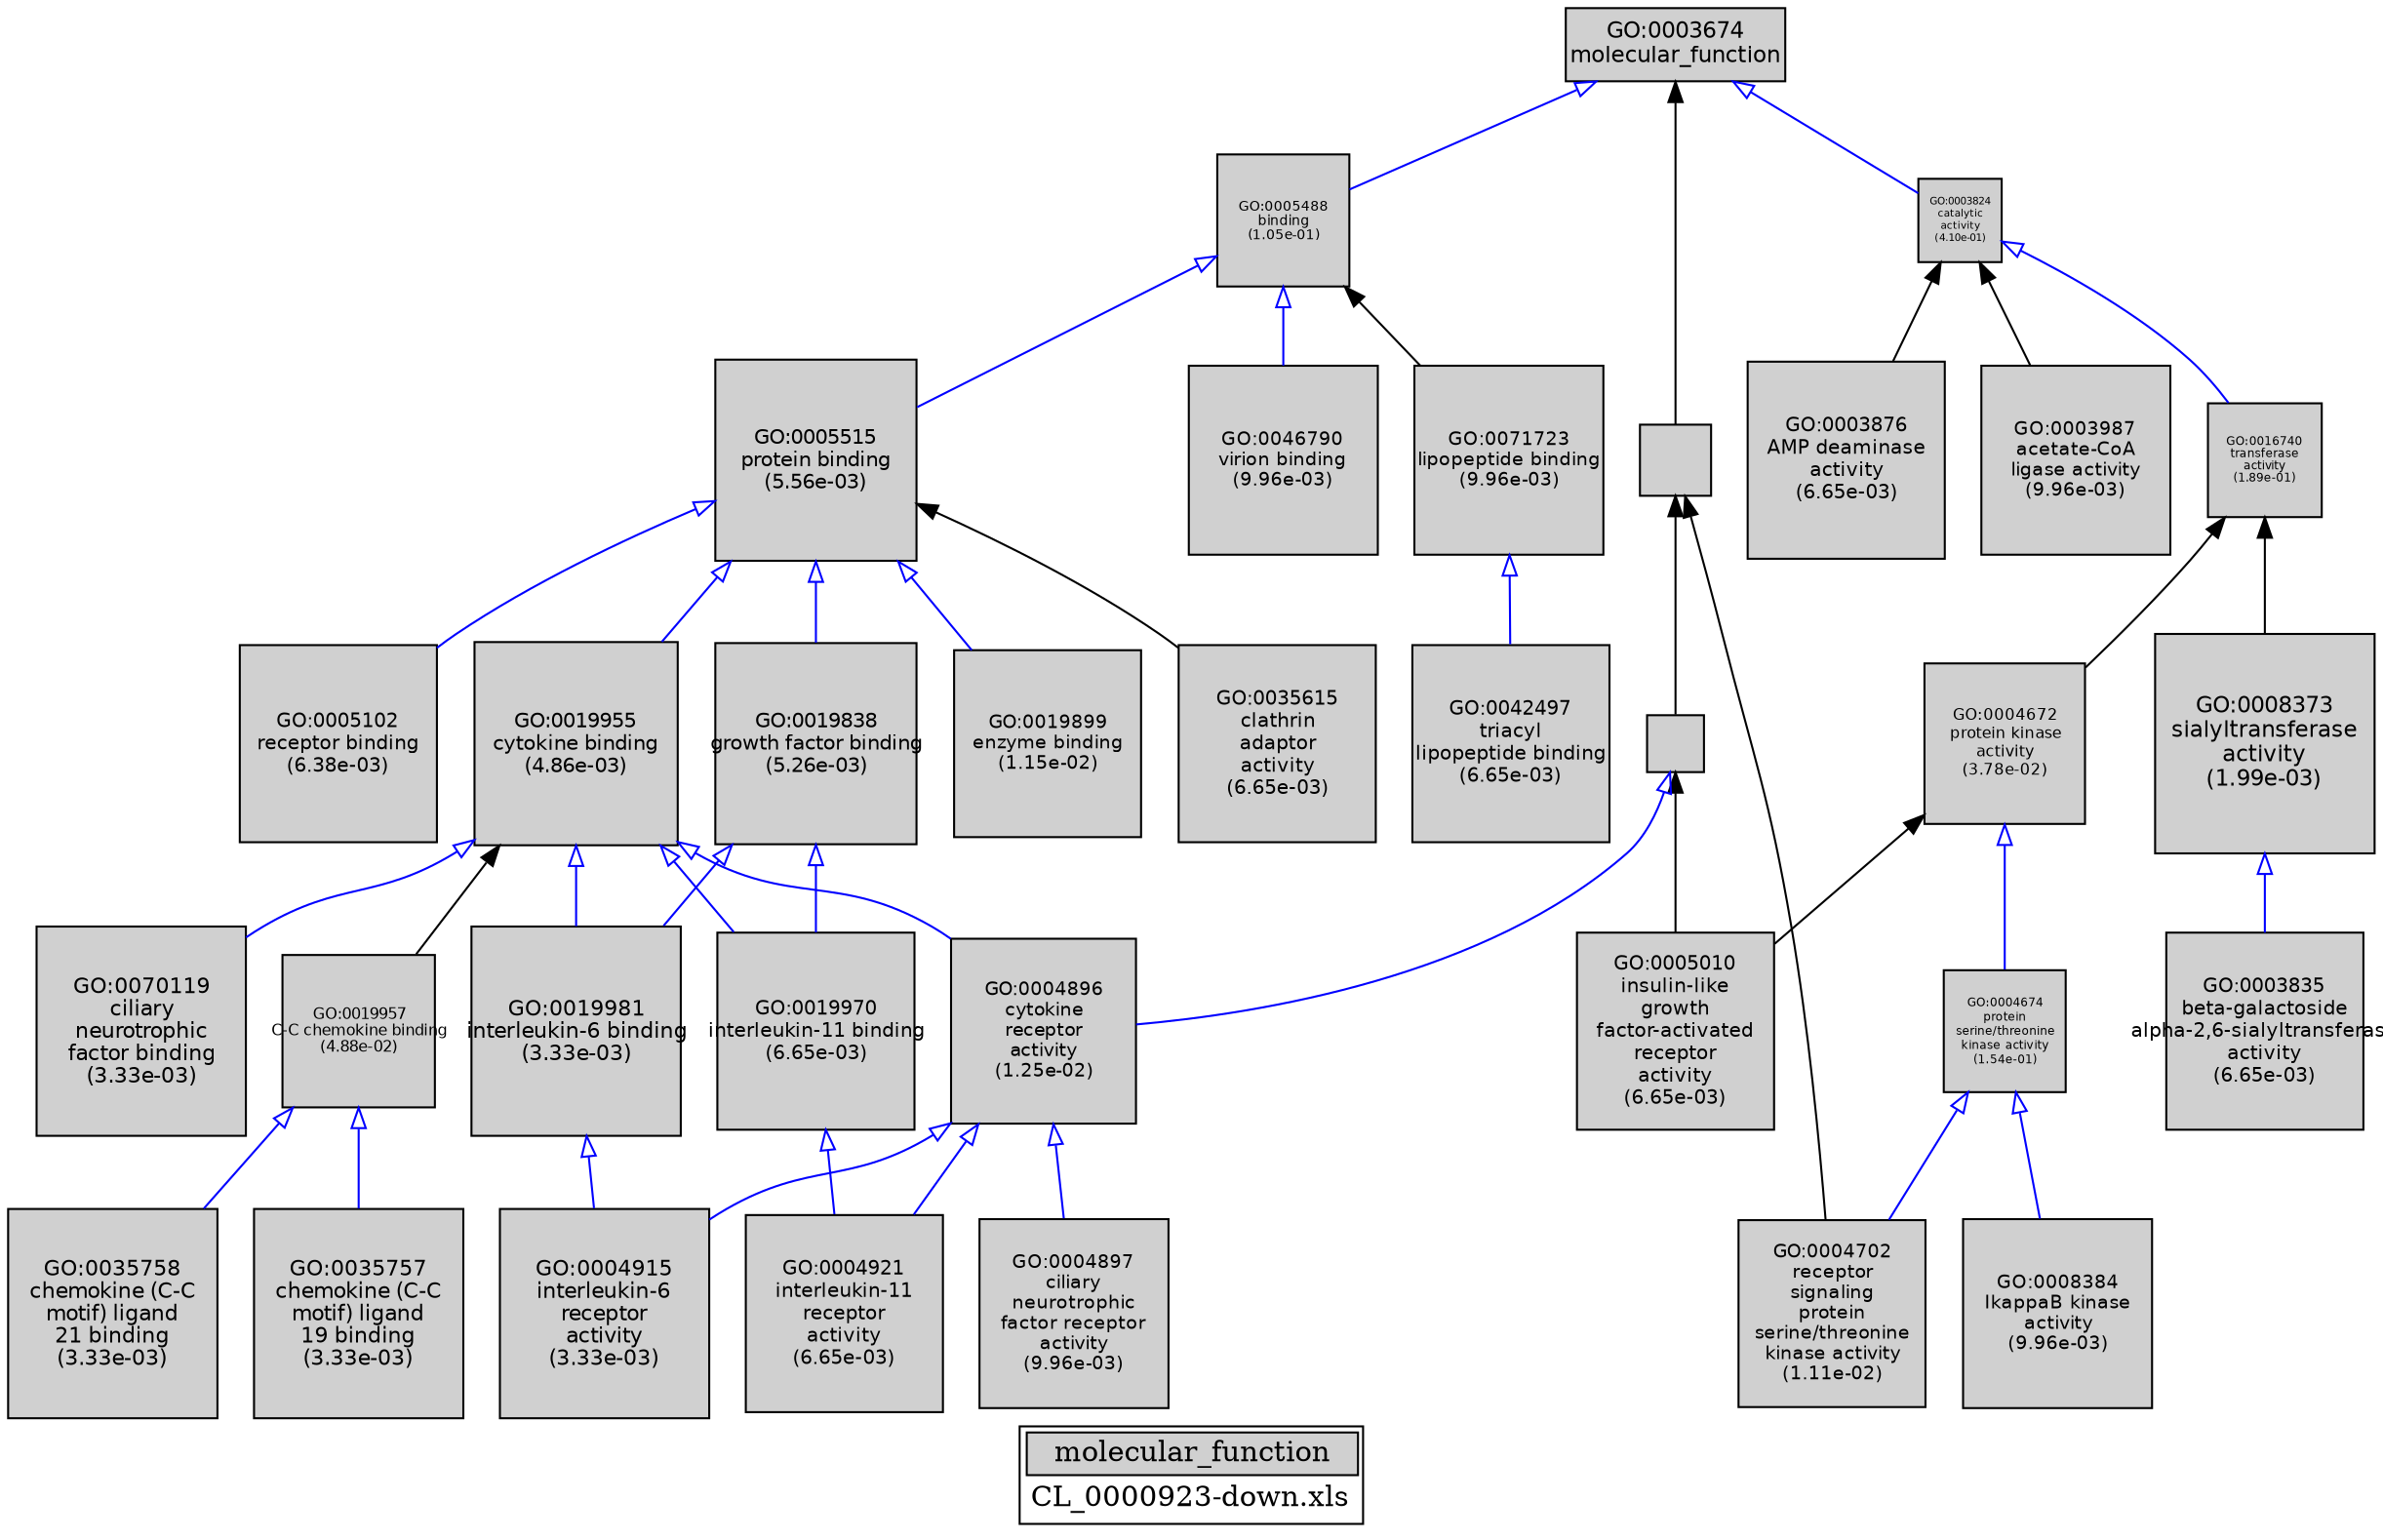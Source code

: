 digraph "molecular_function" {
graph [ bgcolor = "#FFFFFF", label = <<TABLE COLOR="black" BGCOLOR="white"><TR><TD COLSPAN="2" BGCOLOR="#D0D0D0"><FONT COLOR="black">molecular_function</FONT></TD></TR><TR><TD BORDER="0">CL_0000923-down.xls</TD></TR></TABLE>> ];
node [ fontname = "Helvetica" ];

subgraph "nodes" {

node [ style = "filled", fixedsize = "true", width = 1, shape = "box", fontsize = 9, fillcolor = "#D0D0D0", fontcolor = "black", color = "black" ];

"GO:0005515" [ URL = "#GO:0005515", label = <<TABLE BORDER="0"><TR><TD>GO:0005515<BR/>protein binding<BR/>(5.56e-03)</TD></TR></TABLE>>, width = 1.3710044559, shape = "box", fontsize = 9.87123208248, height = 1.3710044559 ];
"GO:0004702" [ URL = "#GO:0004702", label = <<TABLE BORDER="0"><TR><TD>GO:0004702<BR/>receptor<BR/>signaling<BR/>protein<BR/>serine/threonine<BR/>kinase activity<BR/>(1.11e-02)</TD></TR></TABLE>>, width = 1.2767252516, shape = "box", fontsize = 9.19242181149, height = 1.2767252516 ];
"GO:0005010" [ URL = "#GO:0005010", label = <<TABLE BORDER="0"><TR><TD>GO:0005010<BR/>insulin-like<BR/>growth<BR/>factor-activated<BR/>receptor<BR/>activity<BR/>(6.65e-03)</TD></TR></TABLE>>, width = 1.34722901112, shape = "box", fontsize = 9.70004888009, height = 1.34722901112 ];
"GO:0003876" [ URL = "#GO:0003876", label = <<TABLE BORDER="0"><TR><TD>GO:0003876<BR/>AMP deaminase<BR/>activity<BR/>(6.65e-03)</TD></TR></TABLE>>, width = 1.34722901112, shape = "box", fontsize = 9.70004888009, height = 1.34722901112 ];
"GO:0004897" [ URL = "#GO:0004897", label = <<TABLE BORDER="0"><TR><TD>GO:0004897<BR/>ciliary<BR/>neurotrophic<BR/>factor receptor<BR/>activity<BR/>(9.96e-03)</TD></TR></TABLE>>, width = 1.29213950167, shape = "box", fontsize = 9.30340441201, height = 1.29213950167 ];
"GO:0035757" [ URL = "#GO:0035757", label = <<TABLE BORDER="0"><TR><TD>GO:0035757<BR/>chemokine (C-C<BR/>motif) ligand<BR/>19 binding<BR/>(3.33e-03)</TD></TR></TABLE>>, width = 1.43666561626, shape = "box", fontsize = 10.3439924371, height = 1.43666561626 ];
"GO:0035758" [ URL = "#GO:0035758", label = <<TABLE BORDER="0"><TR><TD>GO:0035758<BR/>chemokine (C-C<BR/>motif) ligand<BR/>21 binding<BR/>(3.33e-03)</TD></TR></TABLE>>, width = 1.43666561626, shape = "box", fontsize = 10.3439924371, height = 1.43666561626 ];
"GO:0004674" [ URL = "#GO:0004674", label = <<TABLE BORDER="0"><TR><TD>GO:0004674<BR/>protein<BR/>serine/threonine<BR/>kinase activity<BR/>(1.54e-01)</TD></TR></TABLE>>, width = 0.826549898874, shape = "box", fontsize = 5.95115927189, height = 0.826549898874 ];
"GO:0019955" [ URL = "#GO:0019955", label = <<TABLE BORDER="0"><TR><TD>GO:0019955<BR/>cytokine binding<BR/>(4.86e-03)</TD></TR></TABLE>>, width = 1.3884979047, shape = "box", fontsize = 9.99718491381, height = 1.3884979047 ];
"GO:0019838" [ URL = "#GO:0019838", label = <<TABLE BORDER="0"><TR><TD>GO:0019838<BR/>growth factor binding<BR/>(5.26e-03)</TD></TR></TABLE>>, width = 1.37808623482, shape = "box", fontsize = 9.92222089071, height = 1.37808623482 ];
"GO:0003987" [ URL = "#GO:0003987", label = <<TABLE BORDER="0"><TR><TD>GO:0003987<BR/>acetate-CoA<BR/>ligase activity<BR/>(9.96e-03)</TD></TR></TABLE>>, width = 1.29213950167, shape = "box", fontsize = 9.30340441201, height = 1.29213950167 ];
"GO:0016740" [ URL = "#GO:0016740", label = <<TABLE BORDER="0"><TR><TD>GO:0016740<BR/>transferase<BR/>activity<BR/>(1.89e-01)</TD></TR></TABLE>>, width = 0.781342846988, shape = "box", fontsize = 5.62566849831, height = 0.781342846988 ];
"GO:0019957" [ URL = "#GO:0019957", label = <<TABLE BORDER="0"><TR><TD>GO:0019957<BR/>C-C chemokine binding<BR/>(4.88e-02)</TD></TR></TABLE>>, width = 1.04745802967, shape = "box", fontsize = 7.54169781362, height = 1.04745802967 ];
"GO:0019981" [ URL = "#GO:0019981", label = <<TABLE BORDER="0"><TR><TD>GO:0019981<BR/>interleukin-6 binding<BR/>(3.33e-03)</TD></TR></TABLE>>, width = 1.43666561626, shape = "box", fontsize = 10.3439924371, height = 1.43666561626 ];
"GO:0003835" [ URL = "#GO:0003835", label = <<TABLE BORDER="0"><TR><TD>GO:0003835<BR/>beta-galactoside<BR/>alpha-2,6-sialyltransferase<BR/>activity<BR/>(6.65e-03)</TD></TR></TABLE>>, width = 1.34722901112, shape = "box", fontsize = 9.70004888009, height = 1.34722901112 ];
"GO:0046790" [ URL = "#GO:0046790", label = <<TABLE BORDER="0"><TR><TD>GO:0046790<BR/>virion binding<BR/>(9.96e-03)</TD></TR></TABLE>>, width = 1.29213950167, shape = "box", fontsize = 9.30340441201, height = 1.29213950167 ];
"GO:0005488" [ URL = "#GO:0005488", label = <<TABLE BORDER="0"><TR><TD>GO:0005488<BR/>binding<BR/>(1.05e-01)</TD></TR></TABLE>>, width = 0.906479775249, shape = "box", fontsize = 6.52665438179, height = 0.906479775249 ];
"GO:0004921" [ URL = "#GO:0004921", label = <<TABLE BORDER="0"><TR><TD>GO:0004921<BR/>interleukin-11<BR/>receptor<BR/>activity<BR/>(6.65e-03)</TD></TR></TABLE>>, width = 1.34722901112, shape = "box", fontsize = 9.70004888009, height = 1.34722901112 ];
"GO:0004672" [ URL = "#GO:0004672", label = <<TABLE BORDER="0"><TR><TD>GO:0004672<BR/>protein kinase<BR/>activity<BR/>(3.78e-02)</TD></TR></TABLE>>, width = 1.09058000656, shape = "box", fontsize = 7.8521760472, height = 1.09058000656 ];
"GO:0019899" [ URL = "#GO:0019899", label = <<TABLE BORDER="0"><TR><TD>GO:0019899<BR/>enzyme binding<BR/>(1.15e-02)</TD></TR></TABLE>>, width = 1.27245881107, shape = "box", fontsize = 9.1617034397, height = 1.27245881107 ];
"GO:0003674" [ URL = "#GO:0003674", label = <<TABLE BORDER="0"><TR><TD>GO:0003674<BR/>molecular_function</TD></TR></TABLE>>, width = 1.5, shape = "box", fontsize = 10.8 ];
"GO:0004871" [ URL = "#GO:0004871", label = "", width = 0.482800112773, shape = "box", height = 0.482800112773 ];
"GO:0004888" [ URL = "#GO:0004888", label = "", width = 0.382732710693, shape = "box", height = 0.382732710693 ];
"GO:0035615" [ URL = "#GO:0035615", label = <<TABLE BORDER="0"><TR><TD>GO:0035615<BR/>clathrin<BR/>adaptor<BR/>activity<BR/>(6.65e-03)</TD></TR></TABLE>>, width = 1.34722901112, shape = "box", fontsize = 9.70004888009, height = 1.34722901112 ];
"GO:0004896" [ URL = "#GO:0004896", label = <<TABLE BORDER="0"><TR><TD>GO:0004896<BR/>cytokine<BR/>receptor<BR/>activity<BR/>(1.25e-02)</TD></TR></TABLE>>, width = 1.26023806234, shape = "box", fontsize = 9.07371404886, height = 1.26023806234 ];
"GO:0019970" [ URL = "#GO:0019970", label = <<TABLE BORDER="0"><TR><TD>GO:0019970<BR/>interleukin-11 binding<BR/>(6.65e-03)</TD></TR></TABLE>>, width = 1.34722901112, shape = "box", fontsize = 9.70004888009, height = 1.34722901112 ];
"GO:0071723" [ URL = "#GO:0071723", label = <<TABLE BORDER="0"><TR><TD>GO:0071723<BR/>lipopeptide binding<BR/>(9.96e-03)</TD></TR></TABLE>>, width = 1.29213950167, shape = "box", fontsize = 9.30340441201, height = 1.29213950167 ];
"GO:0004915" [ URL = "#GO:0004915", label = <<TABLE BORDER="0"><TR><TD>GO:0004915<BR/>interleukin-6<BR/>receptor<BR/>activity<BR/>(3.33e-03)</TD></TR></TABLE>>, width = 1.43666561626, shape = "box", fontsize = 10.3439924371, height = 1.43666561626 ];
"GO:0003824" [ URL = "#GO:0003824", label = <<TABLE BORDER="0"><TR><TD>GO:0003824<BR/>catalytic<BR/>activity<BR/>(4.10e-01)</TD></TR></TABLE>>, width = 0.575661924604, shape = "box", fontsize = 5.0, height = 0.575661924604 ];
"GO:0008384" [ URL = "#GO:0008384", label = <<TABLE BORDER="0"><TR><TD>GO:0008384<BR/>IkappaB kinase<BR/>activity<BR/>(9.96e-03)</TD></TR></TABLE>>, width = 1.29213950167, shape = "box", fontsize = 9.30340441201, height = 1.29213950167 ];
"GO:0042497" [ URL = "#GO:0042497", label = <<TABLE BORDER="0"><TR><TD>GO:0042497<BR/>triacyl<BR/>lipopeptide binding<BR/>(6.65e-03)</TD></TR></TABLE>>, width = 1.34722901112, shape = "box", fontsize = 9.70004888009, height = 1.34722901112 ];
"GO:0008373" [ URL = "#GO:0008373", label = <<TABLE BORDER="0"><TR><TD>GO:0008373<BR/>sialyltransferase<BR/>activity<BR/>(1.99e-03)</TD></TR></TABLE>>, width = 1.5, shape = "box", fontsize = 10.8, height = 1.5 ];
"GO:0070119" [ URL = "#GO:0070119", label = <<TABLE BORDER="0"><TR><TD>GO:0070119<BR/>ciliary<BR/>neurotrophic<BR/>factor binding<BR/>(3.33e-03)</TD></TR></TABLE>>, width = 1.43666561626, shape = "box", fontsize = 10.3439924371, height = 1.43666561626 ];
"GO:0005102" [ URL = "#GO:0005102", label = <<TABLE BORDER="0"><TR><TD>GO:0005102<BR/>receptor binding<BR/>(6.38e-03)</TD></TR></TABLE>>, width = 1.35270628511, shape = "box", fontsize = 9.73948525277, height = 1.35270628511 ];
}
subgraph "edges" {


edge [ dir = "back", weight = 1 ];
subgraph "regulates" {


edge [ color = "cyan", arrowtail = "none" ];
subgraph "positive" {


edge [ color = "green", arrowtail = "vee" ];
}
subgraph "negative" {


edge [ color = "red", arrowtail = "tee" ];
}
}
subgraph "part_of" {


edge [ color = "purple", arrowtail = "diamond", weight = 2.5 ];
}
subgraph "is_a" {


edge [ color = "blue", arrowtail = "empty", weight = 5.0 ];
"GO:0004896" -> "GO:0004897";
"GO:0019838" -> "GO:0019981";
"GO:0005488" -> "GO:0005515";
"GO:0071723" -> "GO:0042497";
"GO:0019955" -> "GO:0004896";
"GO:0008373" -> "GO:0003835";
"GO:0005515" -> "GO:0019899";
"GO:0019981" -> "GO:0004915";
"GO:0003674" -> "GO:0003824";
"GO:0019957" -> "GO:0035758";
"GO:0005488" -> "GO:0046790";
"GO:0019838" -> "GO:0019970";
"GO:0005515" -> "GO:0005102";
"GO:0019970" -> "GO:0004921";
"GO:0019955" -> "GO:0019981";
"GO:0019955" -> "GO:0019970";
"GO:0004896" -> "GO:0004915";
"GO:0004888" -> "GO:0004896";
"GO:0003674" -> "GO:0005488";
"GO:0019957" -> "GO:0035757";
"GO:0004674" -> "GO:0004702";
"GO:0004896" -> "GO:0004921";
"GO:0003824" -> "GO:0016740";
"GO:0005515" -> "GO:0019838";
"GO:0004672" -> "GO:0004674";
"GO:0004674" -> "GO:0008384";
"GO:0005515" -> "GO:0019955";
"GO:0019955" -> "GO:0070119";
}
"GO:0004888" -> "GO:0005010";
"GO:0004672" -> "GO:0005010";
"GO:0019955" -> "GO:0019957";
"GO:0016740" -> "GO:0004672";
"GO:0005488" -> "GO:0071723";
"GO:0003674" -> "GO:0004871";
"GO:0005515" -> "GO:0035615";
"GO:0003824" -> "GO:0003987";
"GO:0016740" -> "GO:0008373";
"GO:0004871" -> "GO:0004702";
"GO:0004871" -> "GO:0004888";
"GO:0003824" -> "GO:0003876";
}
}
